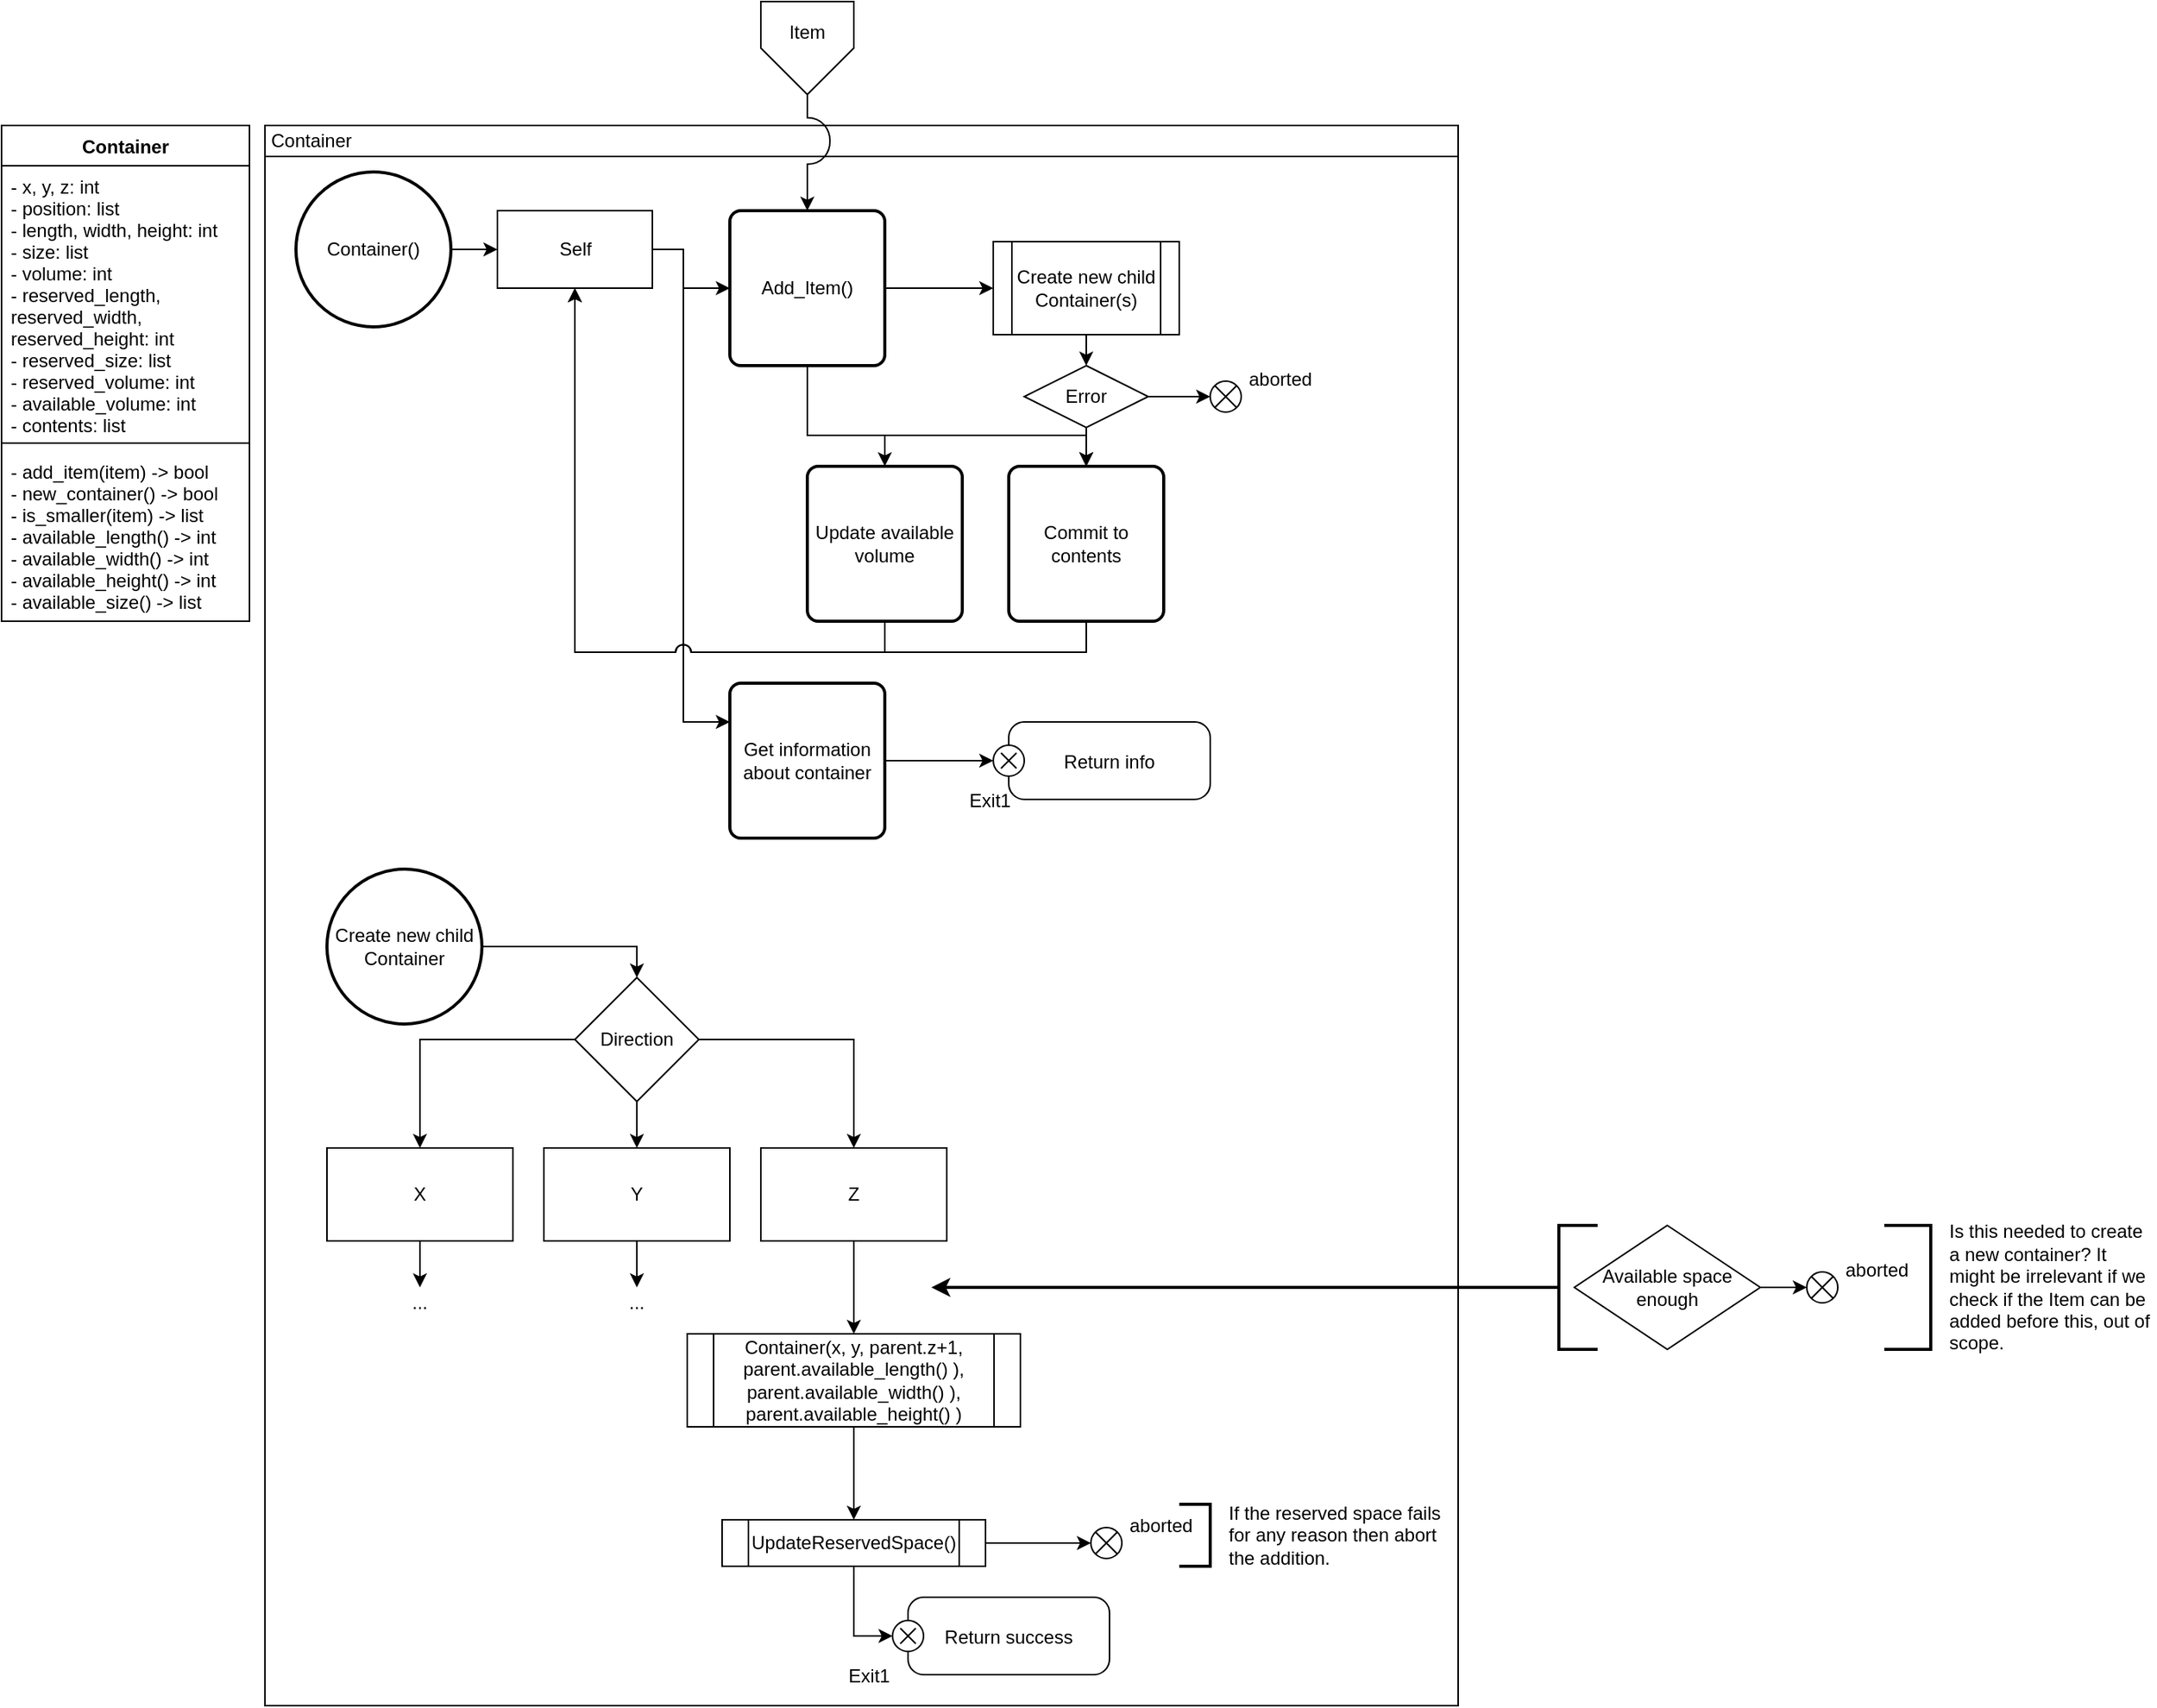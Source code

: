 <mxfile version="14.1.8" type="device"><diagram id="--4UrlgCyEFiTAmcFVNU" name="Page-1"><mxGraphModel dx="233" dy="678" grid="1" gridSize="10" guides="1" tooltips="1" connect="1" arrows="1" fold="1" page="1" pageScale="1" pageWidth="850" pageHeight="1100" math="0" shadow="0"><root><mxCell id="0"/><mxCell id="1" parent="0"/><mxCell id="G_eU4nyfeav97za_KWPg-58" value="" style="rounded=0;whiteSpace=wrap;html=1;fillColor=none;align=center;" vertex="1" parent="1"><mxGeometry x="210" y="120" width="770" height="20" as="geometry"/></mxCell><mxCell id="G_eU4nyfeav97za_KWPg-41" value="" style="rounded=0;whiteSpace=wrap;html=1;align=center;fillColor=none;" vertex="1" parent="1"><mxGeometry x="210" y="140" width="770" height="1000" as="geometry"/></mxCell><mxCell id="G_eU4nyfeav97za_KWPg-59" value="" style="endArrow=none;html=1;strokeColor=#FFFFFF;strokeWidth=1;entryX=0.312;entryY=0.5;entryDx=0;entryDy=0;entryPerimeter=0;exitX=0.443;exitY=0.5;exitDx=0;exitDy=0;exitPerimeter=0;" edge="1" parent="1"><mxGeometry width="50" height="50" relative="1" as="geometry"><mxPoint x="611.11" y="130" as="sourcePoint"/><mxPoint x="510.24" y="130" as="targetPoint"/></mxGeometry></mxCell><mxCell id="2UCCLiJV_eSxjSolZQPs-41" value="" style="edgeStyle=orthogonalEdgeStyle;rounded=0;orthogonalLoop=1;jettySize=auto;html=1;" parent="1" source="2UCCLiJV_eSxjSolZQPs-1" target="2UCCLiJV_eSxjSolZQPs-39" edge="1"><mxGeometry relative="1" as="geometry"/></mxCell><mxCell id="2UCCLiJV_eSxjSolZQPs-1" value="Container()" style="strokeWidth=2;html=1;shape=mxgraph.flowchart.start_2;whiteSpace=wrap;" parent="1" vertex="1"><mxGeometry x="230" y="150" width="100" height="100" as="geometry"/></mxCell><mxCell id="2UCCLiJV_eSxjSolZQPs-37" value="" style="edgeStyle=orthogonalEdgeStyle;rounded=0;orthogonalLoop=1;jettySize=auto;html=1;" parent="1" source="2UCCLiJV_eSxjSolZQPs-33" target="2UCCLiJV_eSxjSolZQPs-36" edge="1"><mxGeometry relative="1" as="geometry"><Array as="points"><mxPoint x="560" y="320"/><mxPoint x="610" y="320"/></Array></mxGeometry></mxCell><mxCell id="eRau1j4H7dl-qwuQTHQE-30" value="" style="edgeStyle=orthogonalEdgeStyle;rounded=0;orthogonalLoop=1;jettySize=auto;html=1;" parent="1" source="2UCCLiJV_eSxjSolZQPs-33" target="eRau1j4H7dl-qwuQTHQE-29" edge="1"><mxGeometry relative="1" as="geometry"/></mxCell><mxCell id="G_eU4nyfeav97za_KWPg-36" style="edgeStyle=orthogonalEdgeStyle;rounded=0;orthogonalLoop=1;jettySize=auto;html=1;exitX=0.5;exitY=1;exitDx=0;exitDy=0;endArrow=classic;endFill=1;strokeWidth=1;" edge="1" parent="1" source="2UCCLiJV_eSxjSolZQPs-33" target="2UCCLiJV_eSxjSolZQPs-43"><mxGeometry relative="1" as="geometry"><Array as="points"><mxPoint x="560" y="320"/><mxPoint x="740" y="320"/></Array></mxGeometry></mxCell><mxCell id="2UCCLiJV_eSxjSolZQPs-33" value="Add_Item()" style="rounded=1;whiteSpace=wrap;html=1;absoluteArcSize=1;arcSize=14;strokeWidth=2;" parent="1" vertex="1"><mxGeometry x="510" y="175" width="100" height="100" as="geometry"/></mxCell><mxCell id="2UCCLiJV_eSxjSolZQPs-36" value="Update available volume" style="rounded=1;whiteSpace=wrap;html=1;absoluteArcSize=1;arcSize=14;strokeWidth=2;" parent="1" vertex="1"><mxGeometry x="560" y="340" width="100" height="100" as="geometry"/></mxCell><mxCell id="2UCCLiJV_eSxjSolZQPs-62" style="edgeStyle=orthogonalEdgeStyle;rounded=0;jumpStyle=none;jumpSize=10;orthogonalLoop=1;jettySize=auto;html=1;" parent="1" source="2UCCLiJV_eSxjSolZQPs-39" target="2UCCLiJV_eSxjSolZQPs-33" edge="1"><mxGeometry relative="1" as="geometry"><Array as="points"><mxPoint x="480" y="200"/><mxPoint x="480" y="225"/></Array></mxGeometry></mxCell><mxCell id="2UCCLiJV_eSxjSolZQPs-63" style="edgeStyle=orthogonalEdgeStyle;rounded=0;jumpStyle=none;jumpSize=10;orthogonalLoop=1;jettySize=auto;html=1;" parent="1" source="2UCCLiJV_eSxjSolZQPs-39" target="2UCCLiJV_eSxjSolZQPs-51" edge="1"><mxGeometry relative="1" as="geometry"><Array as="points"><mxPoint x="480" y="200"/><mxPoint x="480" y="505"/></Array></mxGeometry></mxCell><mxCell id="2UCCLiJV_eSxjSolZQPs-39" value="Self" style="html=1;direction=west;" parent="1" vertex="1"><mxGeometry x="360" y="175" width="100" height="50" as="geometry"/></mxCell><mxCell id="2UCCLiJV_eSxjSolZQPs-65" style="edgeStyle=orthogonalEdgeStyle;rounded=0;jumpStyle=arc;jumpSize=10;orthogonalLoop=1;jettySize=auto;html=1;exitX=0.5;exitY=1;exitDx=0;exitDy=0;" parent="1" source="2UCCLiJV_eSxjSolZQPs-43" target="2UCCLiJV_eSxjSolZQPs-39" edge="1"><mxGeometry relative="1" as="geometry"/></mxCell><mxCell id="2UCCLiJV_eSxjSolZQPs-43" value="Commit to contents" style="rounded=1;whiteSpace=wrap;html=1;absoluteArcSize=1;arcSize=14;strokeWidth=2;" parent="1" vertex="1"><mxGeometry x="690" y="340" width="100" height="100" as="geometry"/></mxCell><mxCell id="eRau1j4H7dl-qwuQTHQE-27" value="" style="edgeStyle=orthogonalEdgeStyle;rounded=0;orthogonalLoop=1;jettySize=auto;html=1;" parent="1" source="2UCCLiJV_eSxjSolZQPs-51" target="eRau1j4H7dl-qwuQTHQE-25" edge="1"><mxGeometry relative="1" as="geometry"/></mxCell><mxCell id="2UCCLiJV_eSxjSolZQPs-51" value="Get information&lt;br&gt;about container" style="rounded=1;whiteSpace=wrap;html=1;absoluteArcSize=1;arcSize=14;strokeWidth=2;" parent="1" vertex="1"><mxGeometry x="510" y="480" width="100" height="100" as="geometry"/></mxCell><mxCell id="2UCCLiJV_eSxjSolZQPs-68" style="edgeStyle=orthogonalEdgeStyle;rounded=0;jumpStyle=arc;jumpSize=10;orthogonalLoop=1;jettySize=auto;html=1;exitX=0.5;exitY=1;exitDx=0;exitDy=0;" parent="1" source="2UCCLiJV_eSxjSolZQPs-36" target="2UCCLiJV_eSxjSolZQPs-39" edge="1"><mxGeometry relative="1" as="geometry"/></mxCell><mxCell id="eRau1j4H7dl-qwuQTHQE-5" value="" style="edgeStyle=orthogonalEdgeStyle;rounded=0;orthogonalLoop=1;jettySize=auto;html=1;" parent="1" source="eRau1j4H7dl-qwuQTHQE-2" target="eRau1j4H7dl-qwuQTHQE-4" edge="1"><mxGeometry relative="1" as="geometry"/></mxCell><mxCell id="eRau1j4H7dl-qwuQTHQE-7" style="edgeStyle=orthogonalEdgeStyle;rounded=0;orthogonalLoop=1;jettySize=auto;html=1;" parent="1" source="eRau1j4H7dl-qwuQTHQE-2" target="eRau1j4H7dl-qwuQTHQE-6" edge="1"><mxGeometry relative="1" as="geometry"/></mxCell><mxCell id="eRau1j4H7dl-qwuQTHQE-9" style="edgeStyle=orthogonalEdgeStyle;rounded=0;orthogonalLoop=1;jettySize=auto;html=1;" parent="1" source="eRau1j4H7dl-qwuQTHQE-2" target="eRau1j4H7dl-qwuQTHQE-8" edge="1"><mxGeometry relative="1" as="geometry"/></mxCell><mxCell id="eRau1j4H7dl-qwuQTHQE-2" value="Direction" style="rhombus;whiteSpace=wrap;html=1;" parent="1" vertex="1"><mxGeometry x="410" y="670" width="80" height="80" as="geometry"/></mxCell><mxCell id="eRau1j4H7dl-qwuQTHQE-14" style="edgeStyle=orthogonalEdgeStyle;rounded=0;orthogonalLoop=1;jettySize=auto;html=1;" parent="1" source="eRau1j4H7dl-qwuQTHQE-4" target="eRau1j4H7dl-qwuQTHQE-11" edge="1"><mxGeometry relative="1" as="geometry"/></mxCell><mxCell id="eRau1j4H7dl-qwuQTHQE-4" value="Y" style="rounded=0;whiteSpace=wrap;html=1;" parent="1" vertex="1"><mxGeometry x="390" y="780" width="120" height="60" as="geometry"/></mxCell><mxCell id="eRau1j4H7dl-qwuQTHQE-13" style="edgeStyle=orthogonalEdgeStyle;rounded=0;orthogonalLoop=1;jettySize=auto;html=1;" parent="1" source="eRau1j4H7dl-qwuQTHQE-6" target="eRau1j4H7dl-qwuQTHQE-10" edge="1"><mxGeometry relative="1" as="geometry"/></mxCell><mxCell id="eRau1j4H7dl-qwuQTHQE-6" value="X" style="rounded=0;whiteSpace=wrap;html=1;" parent="1" vertex="1"><mxGeometry x="250" y="780" width="120" height="60" as="geometry"/></mxCell><mxCell id="G_eU4nyfeav97za_KWPg-6" value="" style="edgeStyle=orthogonalEdgeStyle;rounded=0;orthogonalLoop=1;jettySize=auto;html=1;" edge="1" parent="1" source="eRau1j4H7dl-qwuQTHQE-8" target="eRau1j4H7dl-qwuQTHQE-23"><mxGeometry relative="1" as="geometry"/></mxCell><mxCell id="eRau1j4H7dl-qwuQTHQE-8" value="Z" style="rounded=0;whiteSpace=wrap;html=1;" parent="1" vertex="1"><mxGeometry x="530" y="780" width="120" height="60" as="geometry"/></mxCell><mxCell id="eRau1j4H7dl-qwuQTHQE-10" value="..." style="text;html=1;strokeColor=none;fillColor=none;align=center;verticalAlign=middle;whiteSpace=wrap;rounded=0;" parent="1" vertex="1"><mxGeometry x="290" y="870" width="40" height="20" as="geometry"/></mxCell><mxCell id="eRau1j4H7dl-qwuQTHQE-11" value="..." style="text;html=1;strokeColor=none;fillColor=none;align=center;verticalAlign=middle;whiteSpace=wrap;rounded=0;" parent="1" vertex="1"><mxGeometry x="430" y="870" width="40" height="20" as="geometry"/></mxCell><mxCell id="G_eU4nyfeav97za_KWPg-10" style="edgeStyle=orthogonalEdgeStyle;rounded=0;orthogonalLoop=1;jettySize=auto;html=1;" edge="1" parent="1" source="eRau1j4H7dl-qwuQTHQE-23" target="G_eU4nyfeav97za_KWPg-9"><mxGeometry relative="1" as="geometry"/></mxCell><mxCell id="eRau1j4H7dl-qwuQTHQE-23" value="Container(x, y, parent.z+1,&lt;br&gt;parent.available_length() ),&lt;br&gt;parent.available_width() ), &lt;br&gt;parent.available_height() )" style="shape=process;whiteSpace=wrap;html=1;backgroundOutline=1;size=0.081;" parent="1" vertex="1"><mxGeometry x="482.5" y="900" width="215" height="60" as="geometry"/></mxCell><mxCell id="eRau1j4H7dl-qwuQTHQE-25" value="Return info" style="shape=umlState;rounded=1;verticalAlign=middle;spacingTop=0;absoluteArcSize=1;arcSize=10;umlStateConnection=connPointRefExit;boundedLbl=1;" parent="1" vertex="1"><mxGeometry x="680" y="505" width="140" height="50" as="geometry"/></mxCell><mxCell id="eRau1j4H7dl-qwuQTHQE-26" value="Exit1" style="text;verticalAlign=middle;align=center;" parent="1" vertex="1"><mxGeometry x="653" y="545" width="50" height="20" as="geometry"/></mxCell><mxCell id="G_eU4nyfeav97za_KWPg-34" style="edgeStyle=orthogonalEdgeStyle;rounded=0;orthogonalLoop=1;jettySize=auto;html=1;exitX=0.5;exitY=1;exitDx=0;exitDy=0;entryX=0.5;entryY=0;entryDx=0;entryDy=0;endArrow=classic;endFill=1;strokeWidth=1;" edge="1" parent="1" source="eRau1j4H7dl-qwuQTHQE-29" target="G_eU4nyfeav97za_KWPg-32"><mxGeometry relative="1" as="geometry"/></mxCell><mxCell id="eRau1j4H7dl-qwuQTHQE-29" value="Create new child Container(s)" style="shape=process;whiteSpace=wrap;html=1;backgroundOutline=1;" parent="1" vertex="1"><mxGeometry x="680" y="195" width="120" height="60" as="geometry"/></mxCell><mxCell id="eRau1j4H7dl-qwuQTHQE-32" style="edgeStyle=orthogonalEdgeStyle;rounded=0;orthogonalLoop=1;jettySize=auto;html=1;entryX=0.5;entryY=0;entryDx=0;entryDy=0;" parent="1" source="eRau1j4H7dl-qwuQTHQE-31" target="eRau1j4H7dl-qwuQTHQE-2" edge="1"><mxGeometry relative="1" as="geometry"/></mxCell><mxCell id="eRau1j4H7dl-qwuQTHQE-31" value="Create new child Container" style="strokeWidth=2;html=1;shape=mxgraph.flowchart.start_2;whiteSpace=wrap;" parent="1" vertex="1"><mxGeometry x="250" y="600" width="100" height="100" as="geometry"/></mxCell><mxCell id="G_eU4nyfeav97za_KWPg-1" value="" style="edgeStyle=orthogonalEdgeStyle;rounded=0;orthogonalLoop=1;jettySize=auto;html=1;" edge="1" parent="1" source="G_eU4nyfeav97za_KWPg-2" target="G_eU4nyfeav97za_KWPg-3"><mxGeometry relative="1" as="geometry"/></mxCell><mxCell id="G_eU4nyfeav97za_KWPg-2" value="Available space enough" style="rhombus;whiteSpace=wrap;html=1;" vertex="1" parent="1"><mxGeometry x="1055" y="830" width="120" height="80" as="geometry"/></mxCell><mxCell id="G_eU4nyfeav97za_KWPg-3" value="aborted" style="shape=mxgraph.sysml.flowFinal;labelPosition=right;verticalLabelPosition=top;spacingTop=5;spacingLeft=3;align=left;verticalAlign=top;resizable=0;" vertex="1" parent="1"><mxGeometry x="1205" y="860" width="20" height="20" as="geometry"/></mxCell><mxCell id="G_eU4nyfeav97za_KWPg-5" value="Is this needed to create a new container? It might be irrelevant if we check if the Item can be added before this, out of scope." style="text;html=1;strokeColor=none;fillColor=none;align=left;verticalAlign=middle;whiteSpace=wrap;rounded=0;" vertex="1" parent="1"><mxGeometry x="1295" y="830" width="135" height="80" as="geometry"/></mxCell><mxCell id="G_eU4nyfeav97za_KWPg-25" style="edgeStyle=orthogonalEdgeStyle;rounded=0;orthogonalLoop=1;jettySize=auto;html=1;entryX=0;entryY=0.5;entryDx=0;entryDy=0;entryPerimeter=0;endArrow=classic;endFill=1;strokeWidth=1;" edge="1" parent="1" source="G_eU4nyfeav97za_KWPg-9" target="G_eU4nyfeav97za_KWPg-17"><mxGeometry relative="1" as="geometry"/></mxCell><mxCell id="G_eU4nyfeav97za_KWPg-30" style="edgeStyle=orthogonalEdgeStyle;rounded=0;orthogonalLoop=1;jettySize=auto;html=1;endArrow=classic;endFill=1;strokeWidth=1;entryX=0;entryY=0.5;entryDx=0;entryDy=0;" edge="1" parent="1" source="G_eU4nyfeav97za_KWPg-9" target="G_eU4nyfeav97za_KWPg-28"><mxGeometry relative="1" as="geometry"/></mxCell><mxCell id="G_eU4nyfeav97za_KWPg-9" value="UpdateReservedSpace()" style="shape=process;whiteSpace=wrap;html=1;backgroundOutline=1;align=left;" vertex="1" parent="1"><mxGeometry x="505" y="1020" width="170" height="30" as="geometry"/></mxCell><mxCell id="G_eU4nyfeav97za_KWPg-17" value="aborted" style="shape=mxgraph.sysml.flowFinal;labelPosition=right;verticalLabelPosition=top;spacingTop=5;spacingLeft=3;align=left;verticalAlign=top;resizable=0;" vertex="1" parent="1"><mxGeometry x="743" y="1025" width="20" height="20" as="geometry"/></mxCell><mxCell id="G_eU4nyfeav97za_KWPg-60" style="edgeStyle=orthogonalEdgeStyle;rounded=0;jumpStyle=none;jumpSize=30;orthogonalLoop=1;jettySize=auto;html=1;exitX=0;exitY=0.5;exitDx=0;exitDy=0;exitPerimeter=0;endArrow=classic;endFill=1;strokeWidth=2;" edge="1" parent="1" source="G_eU4nyfeav97za_KWPg-19"><mxGeometry relative="1" as="geometry"><mxPoint x="640" y="870" as="targetPoint"/></mxGeometry></mxCell><mxCell id="G_eU4nyfeav97za_KWPg-19" value="" style="strokeWidth=2;html=1;shape=mxgraph.flowchart.annotation_2;align=left;labelPosition=right;pointerEvents=1;" vertex="1" parent="1"><mxGeometry x="1020" y="830" width="50" height="80" as="geometry"/></mxCell><mxCell id="G_eU4nyfeav97za_KWPg-21" value="" style="strokeWidth=2;html=1;shape=mxgraph.flowchart.annotation_1;align=left;pointerEvents=1;rotation=-180;" vertex="1" parent="1"><mxGeometry x="1255" y="830" width="30" height="80" as="geometry"/></mxCell><mxCell id="G_eU4nyfeav97za_KWPg-26" value="" style="strokeWidth=2;html=1;shape=mxgraph.flowchart.annotation_1;align=left;pointerEvents=1;rotation=-180;" vertex="1" parent="1"><mxGeometry x="800" y="1010" width="20" height="40" as="geometry"/></mxCell><mxCell id="G_eU4nyfeav97za_KWPg-27" value="If the reserved space fails for any reason then abort the addition." style="text;html=1;strokeColor=none;fillColor=none;align=left;verticalAlign=middle;whiteSpace=wrap;rounded=0;" vertex="1" parent="1"><mxGeometry x="830" y="1010" width="140" height="40" as="geometry"/></mxCell><mxCell id="G_eU4nyfeav97za_KWPg-28" value="Return success" style="shape=umlState;rounded=1;verticalAlign=middle;spacingTop=0;absoluteArcSize=1;arcSize=10;umlStateConnection=connPointRefExit;boundedLbl=1;align=center;" vertex="1" parent="1"><mxGeometry x="615" y="1070" width="140" height="50" as="geometry"/></mxCell><mxCell id="G_eU4nyfeav97za_KWPg-29" value="Exit1" style="text;verticalAlign=middle;align=center;" vertex="1" parent="1"><mxGeometry x="575" y="1110" width="50" height="20" as="geometry"/></mxCell><mxCell id="G_eU4nyfeav97za_KWPg-35" style="edgeStyle=orthogonalEdgeStyle;rounded=0;orthogonalLoop=1;jettySize=auto;html=1;endArrow=classic;endFill=1;strokeWidth=1;" edge="1" parent="1" source="G_eU4nyfeav97za_KWPg-32" target="2UCCLiJV_eSxjSolZQPs-43"><mxGeometry relative="1" as="geometry"/></mxCell><mxCell id="G_eU4nyfeav97za_KWPg-40" style="edgeStyle=orthogonalEdgeStyle;rounded=0;orthogonalLoop=1;jettySize=auto;html=1;entryX=0;entryY=0.5;entryDx=0;entryDy=0;entryPerimeter=0;endArrow=classic;endFill=1;strokeWidth=1;" edge="1" parent="1" source="G_eU4nyfeav97za_KWPg-32" target="G_eU4nyfeav97za_KWPg-39"><mxGeometry relative="1" as="geometry"/></mxCell><mxCell id="G_eU4nyfeav97za_KWPg-32" value="Error" style="rhombus;whiteSpace=wrap;html=1;align=center;" vertex="1" parent="1"><mxGeometry x="700" y="275" width="80" height="40" as="geometry"/></mxCell><mxCell id="G_eU4nyfeav97za_KWPg-39" value="aborted" style="shape=mxgraph.sysml.flowFinal;labelPosition=right;verticalLabelPosition=top;spacingTop=5;spacingLeft=3;align=left;verticalAlign=top;resizable=0;" vertex="1" parent="1"><mxGeometry x="820" y="285" width="20" height="20" as="geometry"/></mxCell><mxCell id="G_eU4nyfeav97za_KWPg-48" style="edgeStyle=orthogonalEdgeStyle;rounded=0;jumpStyle=arc;orthogonalLoop=1;jettySize=auto;html=1;endArrow=classic;endFill=1;strokeWidth=1;exitX=0.5;exitY=1;exitDx=0;exitDy=0;jumpSize=30;" edge="1" parent="1" source="G_eU4nyfeav97za_KWPg-50" target="2UCCLiJV_eSxjSolZQPs-33"><mxGeometry relative="1" as="geometry"><mxPoint x="560" y="120" as="sourcePoint"/></mxGeometry></mxCell><mxCell id="G_eU4nyfeav97za_KWPg-50" value="" style="verticalLabelPosition=bottom;verticalAlign=top;html=1;shape=offPageConnector;rounded=0;size=0.5;fillColor=none;align=center;" vertex="1" parent="1"><mxGeometry x="530" y="40" width="60" height="60" as="geometry"/></mxCell><mxCell id="G_eU4nyfeav97za_KWPg-51" value="Item" style="text;html=1;strokeColor=none;fillColor=none;align=center;verticalAlign=middle;whiteSpace=wrap;rounded=0;" vertex="1" parent="1"><mxGeometry x="540" y="50" width="40" height="20" as="geometry"/></mxCell><mxCell id="G_eU4nyfeav97za_KWPg-53" value="Container" style="swimlane;fontStyle=1;align=center;verticalAlign=top;childLayout=stackLayout;horizontal=1;startSize=26;horizontalStack=0;resizeParent=1;resizeParentMax=0;resizeLast=0;collapsible=1;marginBottom=0;fillColor=none;" vertex="1" parent="1"><mxGeometry x="40" y="120" width="160" height="320" as="geometry"/></mxCell><mxCell id="G_eU4nyfeav97za_KWPg-54" value="- x, y, z: int&#10;- position: list&#10;- length, width, height: int&#10;- size: list&#10;- volume: int&#10;- reserved_length, &#10;reserved_width, &#10;reserved_height: int&#10;- reserved_size: list&#10;- reserved_volume: int&#10;- available_volume: int&#10;- contents: list" style="text;strokeColor=none;fillColor=none;align=left;verticalAlign=top;spacingLeft=4;spacingRight=4;overflow=hidden;rotatable=0;points=[[0,0.5],[1,0.5]];portConstraint=eastwest;" vertex="1" parent="G_eU4nyfeav97za_KWPg-53"><mxGeometry y="26" width="160" height="174" as="geometry"/></mxCell><mxCell id="G_eU4nyfeav97za_KWPg-55" value="" style="line;strokeWidth=1;fillColor=none;align=left;verticalAlign=middle;spacingTop=-1;spacingLeft=3;spacingRight=3;rotatable=0;labelPosition=right;points=[];portConstraint=eastwest;" vertex="1" parent="G_eU4nyfeav97za_KWPg-53"><mxGeometry y="200" width="160" height="10" as="geometry"/></mxCell><mxCell id="G_eU4nyfeav97za_KWPg-56" value="- add_item(item) -&gt; bool&#10;- new_container() -&gt; bool&#10;- is_smaller(item) -&gt; list&#10;- available_length() -&gt; int&#10;- available_width() -&gt; int&#10;- available_height() -&gt; int&#10;- available_size() -&gt; list" style="text;strokeColor=none;fillColor=none;align=left;verticalAlign=top;spacingLeft=4;spacingRight=4;overflow=hidden;rotatable=0;points=[[0,0.5],[1,0.5]];portConstraint=eastwest;" vertex="1" parent="G_eU4nyfeav97za_KWPg-53"><mxGeometry y="210" width="160" height="110" as="geometry"/></mxCell><mxCell id="G_eU4nyfeav97za_KWPg-57" value="Container" style="text;html=1;strokeColor=none;fillColor=none;align=center;verticalAlign=middle;whiteSpace=wrap;rounded=0;" vertex="1" parent="1"><mxGeometry x="210" y="120" width="60" height="20" as="geometry"/></mxCell></root></mxGraphModel></diagram></mxfile>